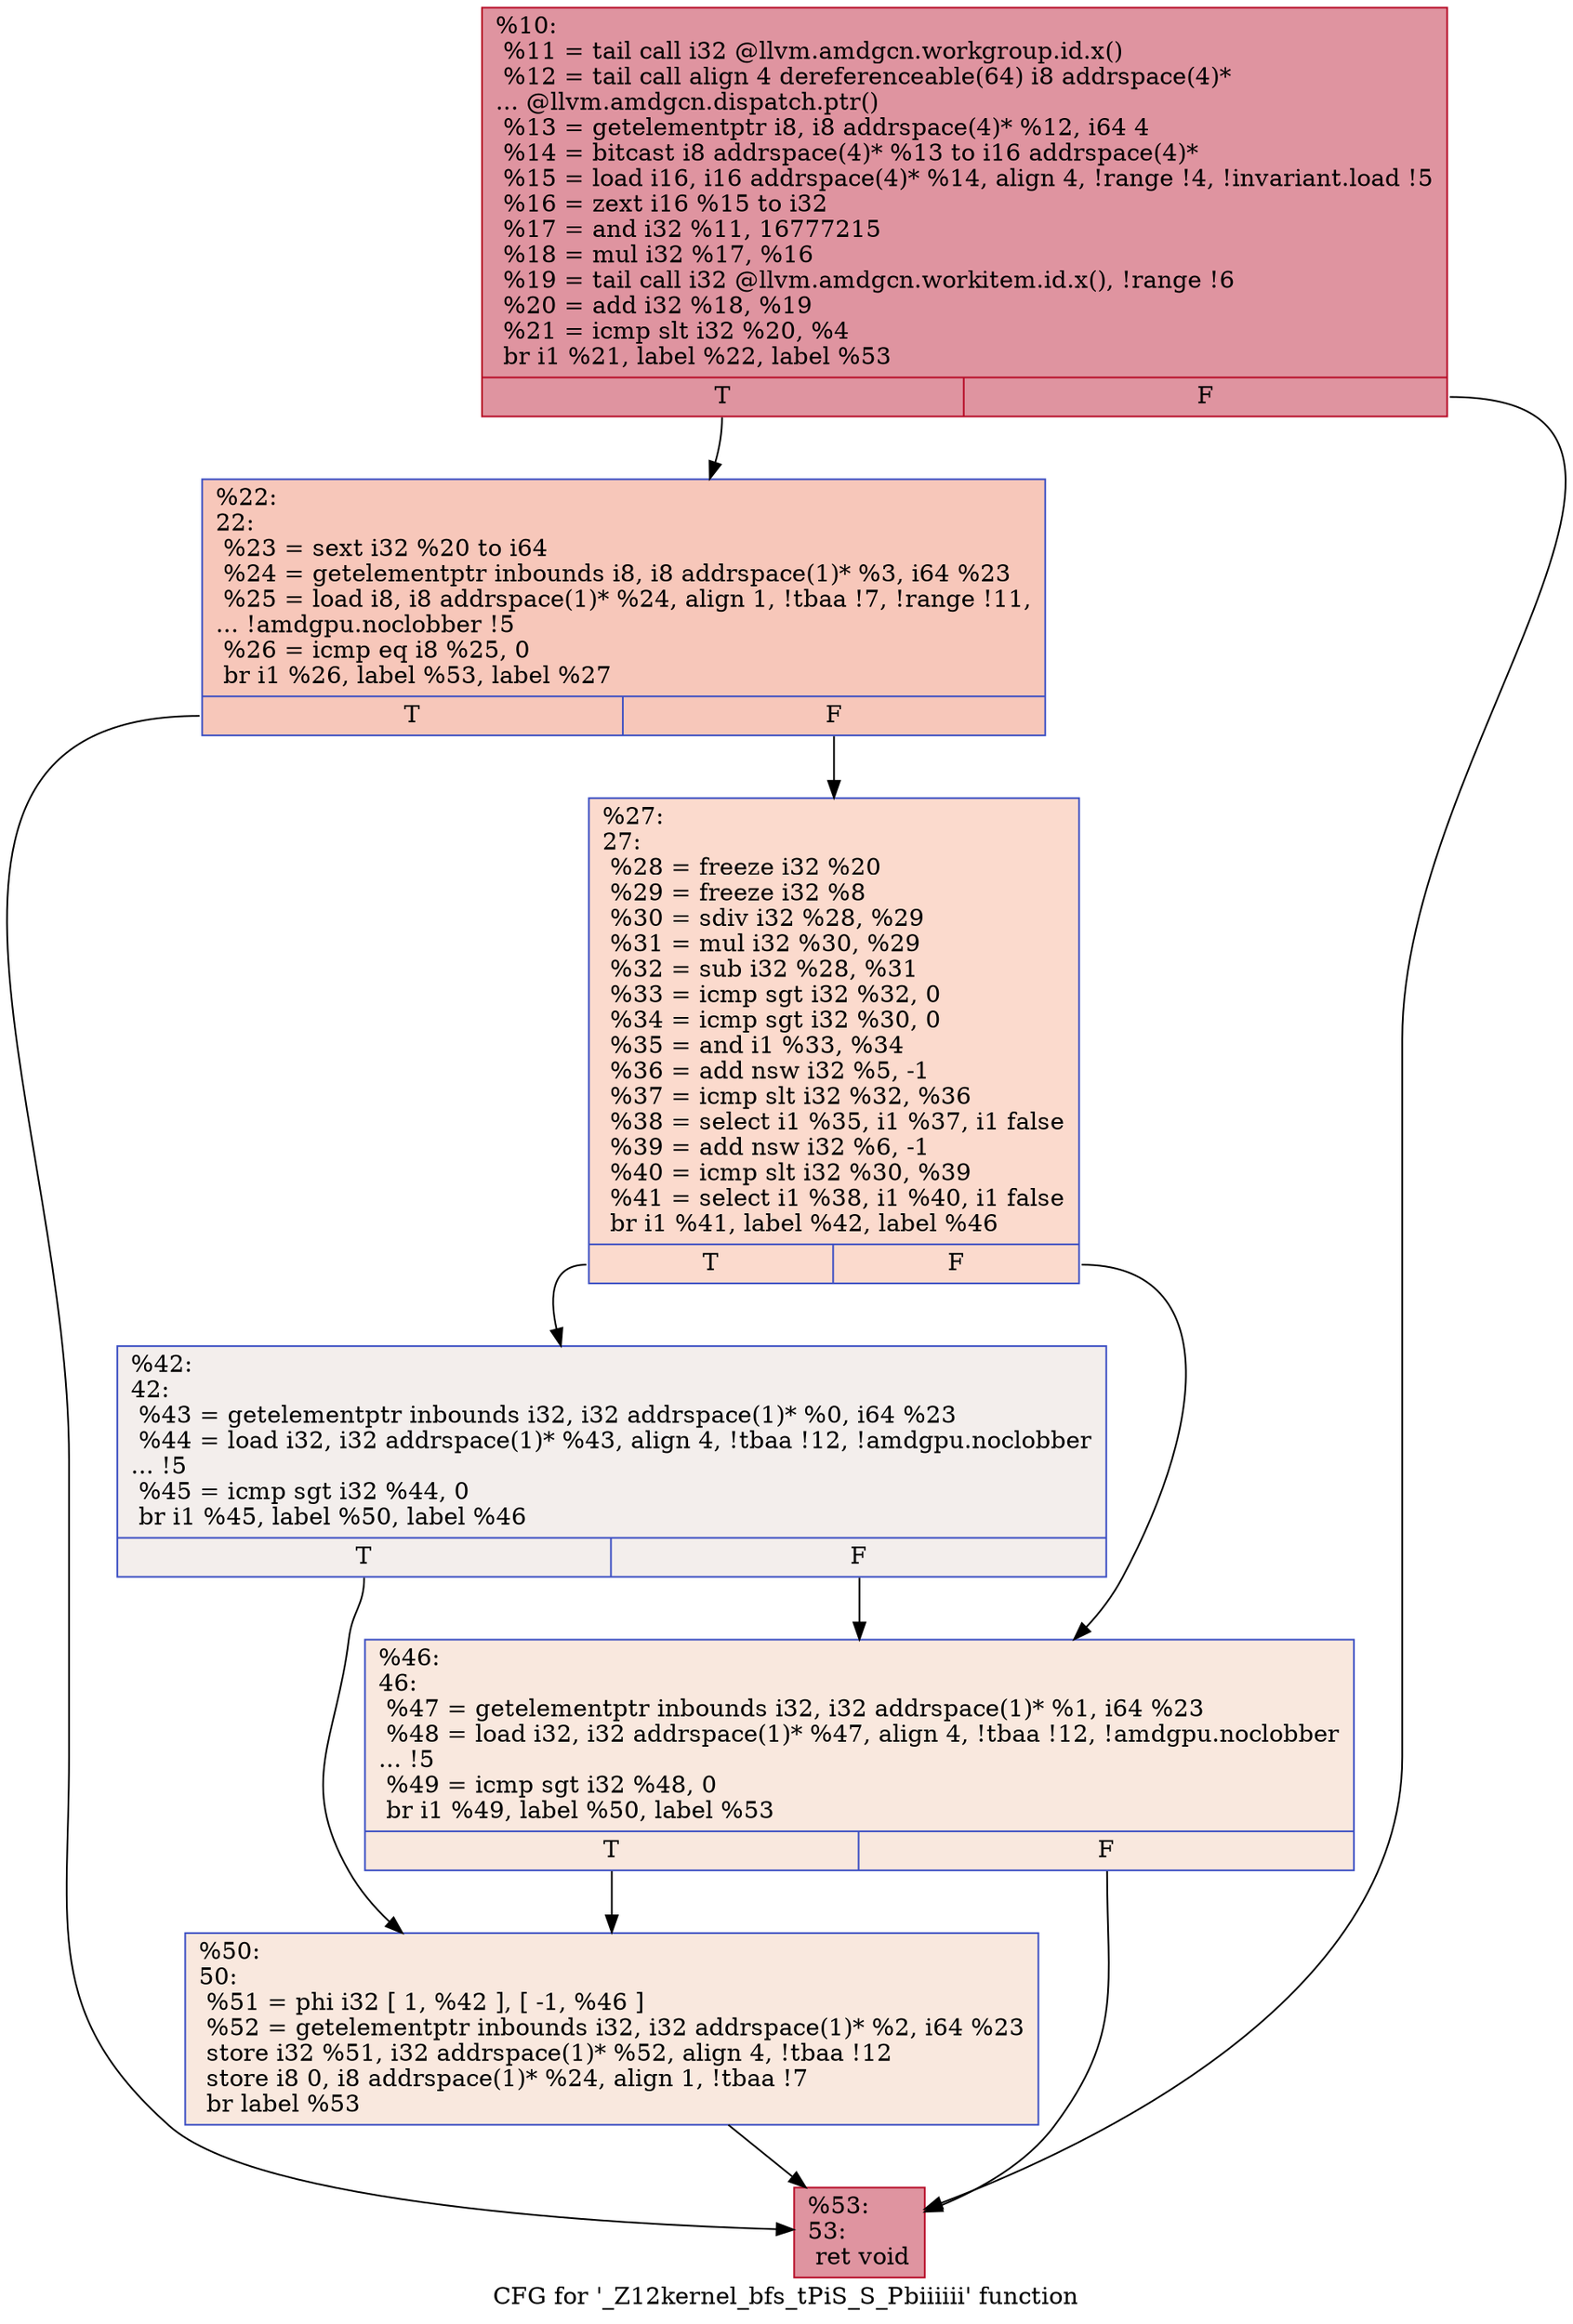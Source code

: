 digraph "CFG for '_Z12kernel_bfs_tPiS_S_Pbiiiiii' function" {
	label="CFG for '_Z12kernel_bfs_tPiS_S_Pbiiiiii' function";

	Node0x4bafbd0 [shape=record,color="#b70d28ff", style=filled, fillcolor="#b70d2870",label="{%10:\l  %11 = tail call i32 @llvm.amdgcn.workgroup.id.x()\l  %12 = tail call align 4 dereferenceable(64) i8 addrspace(4)*\l... @llvm.amdgcn.dispatch.ptr()\l  %13 = getelementptr i8, i8 addrspace(4)* %12, i64 4\l  %14 = bitcast i8 addrspace(4)* %13 to i16 addrspace(4)*\l  %15 = load i16, i16 addrspace(4)* %14, align 4, !range !4, !invariant.load !5\l  %16 = zext i16 %15 to i32\l  %17 = and i32 %11, 16777215\l  %18 = mul i32 %17, %16\l  %19 = tail call i32 @llvm.amdgcn.workitem.id.x(), !range !6\l  %20 = add i32 %18, %19\l  %21 = icmp slt i32 %20, %4\l  br i1 %21, label %22, label %53\l|{<s0>T|<s1>F}}"];
	Node0x4bafbd0:s0 -> Node0x4bb2770;
	Node0x4bafbd0:s1 -> Node0x4bb2800;
	Node0x4bb2770 [shape=record,color="#3d50c3ff", style=filled, fillcolor="#ec7f6370",label="{%22:\l22:                                               \l  %23 = sext i32 %20 to i64\l  %24 = getelementptr inbounds i8, i8 addrspace(1)* %3, i64 %23\l  %25 = load i8, i8 addrspace(1)* %24, align 1, !tbaa !7, !range !11,\l... !amdgpu.noclobber !5\l  %26 = icmp eq i8 %25, 0\l  br i1 %26, label %53, label %27\l|{<s0>T|<s1>F}}"];
	Node0x4bb2770:s0 -> Node0x4bb2800;
	Node0x4bb2770:s1 -> Node0x4bb3420;
	Node0x4bb3420 [shape=record,color="#3d50c3ff", style=filled, fillcolor="#f7ac8e70",label="{%27:\l27:                                               \l  %28 = freeze i32 %20\l  %29 = freeze i32 %8\l  %30 = sdiv i32 %28, %29\l  %31 = mul i32 %30, %29\l  %32 = sub i32 %28, %31\l  %33 = icmp sgt i32 %32, 0\l  %34 = icmp sgt i32 %30, 0\l  %35 = and i1 %33, %34\l  %36 = add nsw i32 %5, -1\l  %37 = icmp slt i32 %32, %36\l  %38 = select i1 %35, i1 %37, i1 false\l  %39 = add nsw i32 %6, -1\l  %40 = icmp slt i32 %30, %39\l  %41 = select i1 %38, i1 %40, i1 false\l  br i1 %41, label %42, label %46\l|{<s0>T|<s1>F}}"];
	Node0x4bb3420:s0 -> Node0x4bb3ef0;
	Node0x4bb3420:s1 -> Node0x4bb3f40;
	Node0x4bb3ef0 [shape=record,color="#3d50c3ff", style=filled, fillcolor="#e3d9d370",label="{%42:\l42:                                               \l  %43 = getelementptr inbounds i32, i32 addrspace(1)* %0, i64 %23\l  %44 = load i32, i32 addrspace(1)* %43, align 4, !tbaa !12, !amdgpu.noclobber\l... !5\l  %45 = icmp sgt i32 %44, 0\l  br i1 %45, label %50, label %46\l|{<s0>T|<s1>F}}"];
	Node0x4bb3ef0:s0 -> Node0x4bb4390;
	Node0x4bb3ef0:s1 -> Node0x4bb3f40;
	Node0x4bb3f40 [shape=record,color="#3d50c3ff", style=filled, fillcolor="#f2cab570",label="{%46:\l46:                                               \l  %47 = getelementptr inbounds i32, i32 addrspace(1)* %1, i64 %23\l  %48 = load i32, i32 addrspace(1)* %47, align 4, !tbaa !12, !amdgpu.noclobber\l... !5\l  %49 = icmp sgt i32 %48, 0\l  br i1 %49, label %50, label %53\l|{<s0>T|<s1>F}}"];
	Node0x4bb3f40:s0 -> Node0x4bb4390;
	Node0x4bb3f40:s1 -> Node0x4bb2800;
	Node0x4bb4390 [shape=record,color="#3d50c3ff", style=filled, fillcolor="#f2cab570",label="{%50:\l50:                                               \l  %51 = phi i32 [ 1, %42 ], [ -1, %46 ]\l  %52 = getelementptr inbounds i32, i32 addrspace(1)* %2, i64 %23\l  store i32 %51, i32 addrspace(1)* %52, align 4, !tbaa !12\l  store i8 0, i8 addrspace(1)* %24, align 1, !tbaa !7\l  br label %53\l}"];
	Node0x4bb4390 -> Node0x4bb2800;
	Node0x4bb2800 [shape=record,color="#b70d28ff", style=filled, fillcolor="#b70d2870",label="{%53:\l53:                                               \l  ret void\l}"];
}
